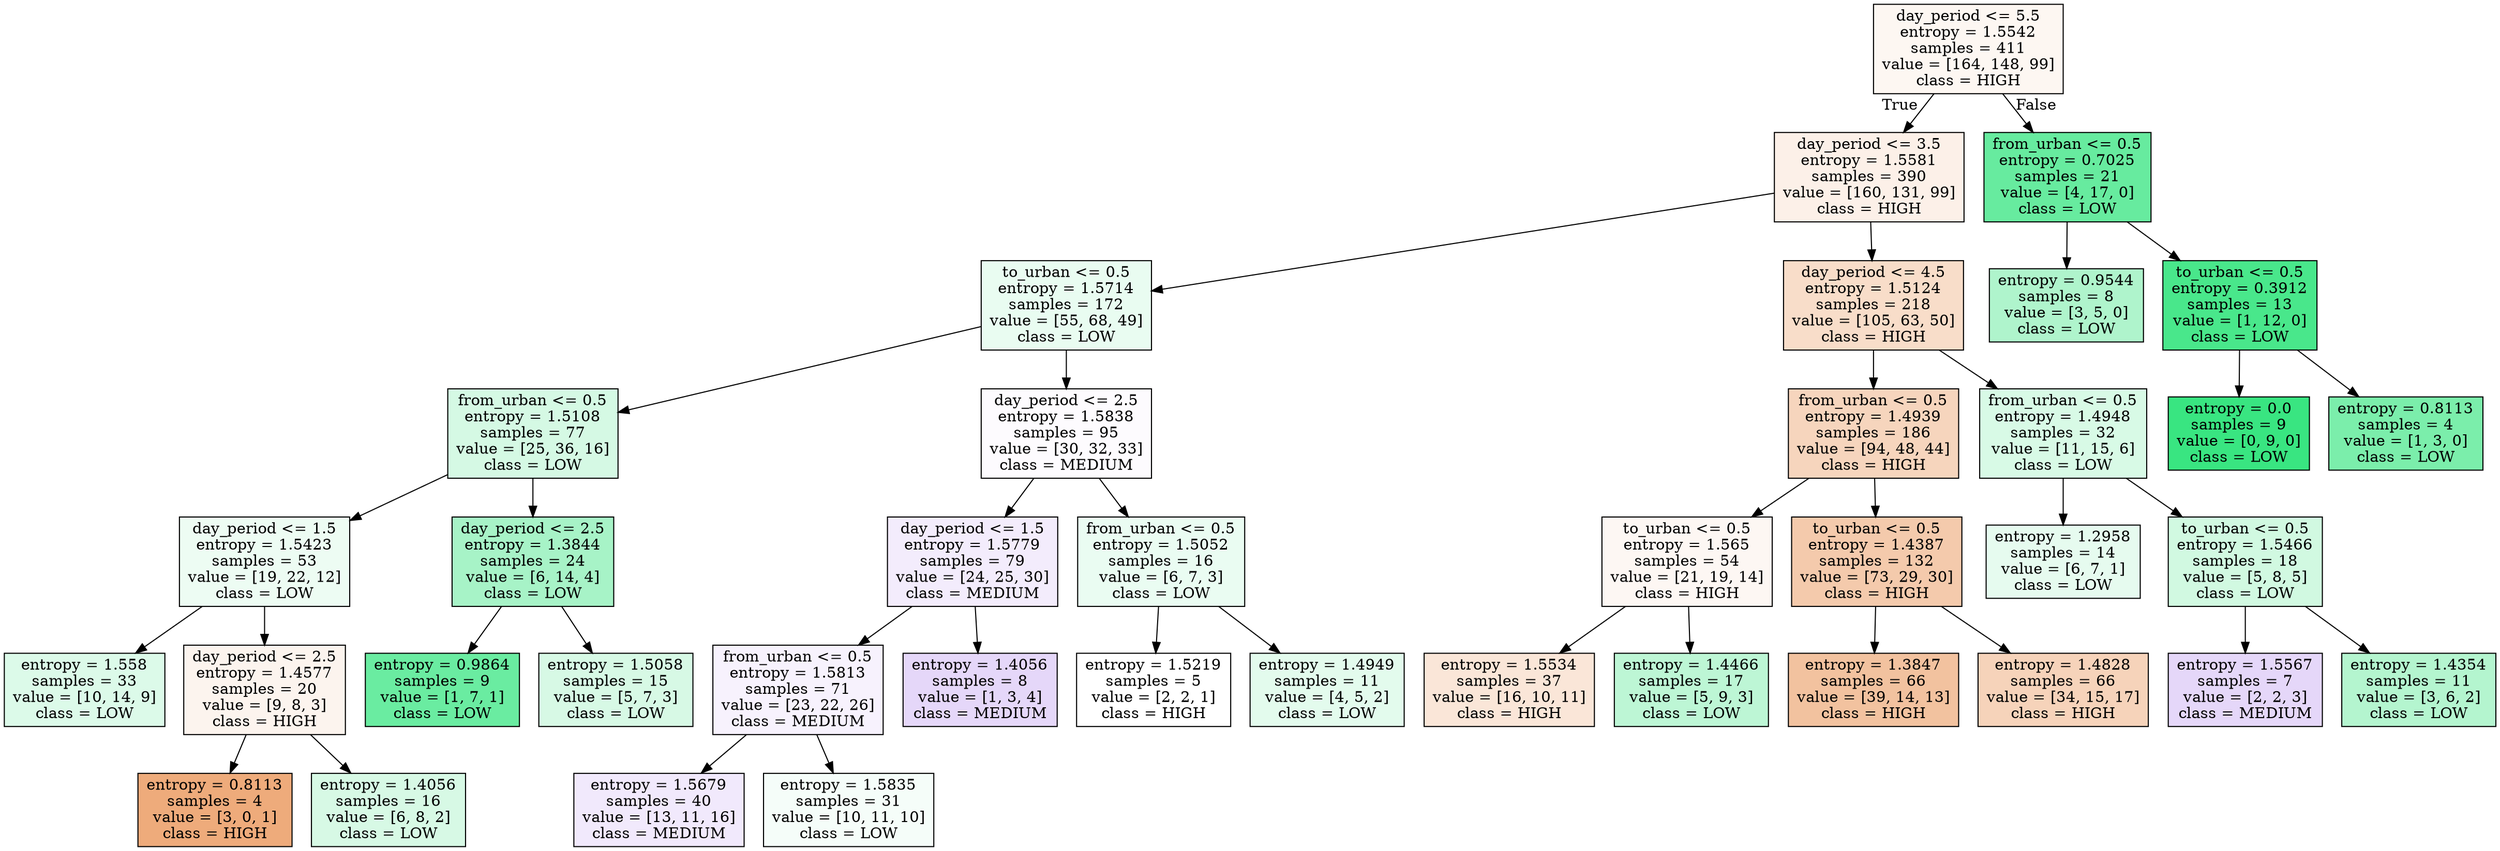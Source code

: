 digraph Tree {
node [shape=box, style="filled", color="black"] ;
0 [label="day_period <= 5.5\nentropy = 1.5542\nsamples = 411\nvalue = [164, 148, 99]\nclass = HIGH", fillcolor="#e5813910"] ;
1 [label="day_period <= 3.5\nentropy = 1.5581\nsamples = 390\nvalue = [160, 131, 99]\nclass = HIGH", fillcolor="#e581391d"] ;
0 -> 1 [labeldistance=2.5, labelangle=45, headlabel="True"] ;
2 [label="to_urban <= 0.5\nentropy = 1.5714\nsamples = 172\nvalue = [55, 68, 49]\nclass = LOW", fillcolor="#39e5811c"] ;
1 -> 2 ;
3 [label="from_urban <= 0.5\nentropy = 1.5108\nsamples = 77\nvalue = [25, 36, 16]\nclass = LOW", fillcolor="#39e58136"] ;
2 -> 3 ;
4 [label="day_period <= 1.5\nentropy = 1.5423\nsamples = 53\nvalue = [19, 22, 12]\nclass = LOW", fillcolor="#39e58117"] ;
3 -> 4 ;
5 [label="entropy = 1.558\nsamples = 33\nvalue = [10, 14, 9]\nclass = LOW", fillcolor="#39e5812c"] ;
4 -> 5 ;
6 [label="day_period <= 2.5\nentropy = 1.4577\nsamples = 20\nvalue = [9, 8, 3]\nclass = HIGH", fillcolor="#e5813915"] ;
4 -> 6 ;
7 [label="entropy = 0.8113\nsamples = 4\nvalue = [3, 0, 1]\nclass = HIGH", fillcolor="#e58139aa"] ;
6 -> 7 ;
8 [label="entropy = 1.4056\nsamples = 16\nvalue = [6, 8, 2]\nclass = LOW", fillcolor="#39e58133"] ;
6 -> 8 ;
9 [label="day_period <= 2.5\nentropy = 1.3844\nsamples = 24\nvalue = [6, 14, 4]\nclass = LOW", fillcolor="#39e58171"] ;
3 -> 9 ;
10 [label="entropy = 0.9864\nsamples = 9\nvalue = [1, 7, 1]\nclass = LOW", fillcolor="#39e581bf"] ;
9 -> 10 ;
11 [label="entropy = 1.5058\nsamples = 15\nvalue = [5, 7, 3]\nclass = LOW", fillcolor="#39e58133"] ;
9 -> 11 ;
12 [label="day_period <= 2.5\nentropy = 1.5838\nsamples = 95\nvalue = [30, 32, 33]\nclass = MEDIUM", fillcolor="#8139e504"] ;
2 -> 12 ;
13 [label="day_period <= 1.5\nentropy = 1.5779\nsamples = 79\nvalue = [24, 25, 30]\nclass = MEDIUM", fillcolor="#8139e518"] ;
12 -> 13 ;
14 [label="from_urban <= 0.5\nentropy = 1.5813\nsamples = 71\nvalue = [23, 22, 26]\nclass = MEDIUM", fillcolor="#8139e510"] ;
13 -> 14 ;
15 [label="entropy = 1.5679\nsamples = 40\nvalue = [13, 11, 16]\nclass = MEDIUM", fillcolor="#8139e51c"] ;
14 -> 15 ;
16 [label="entropy = 1.5835\nsamples = 31\nvalue = [10, 11, 10]\nclass = LOW", fillcolor="#39e5810c"] ;
14 -> 16 ;
17 [label="entropy = 1.4056\nsamples = 8\nvalue = [1, 3, 4]\nclass = MEDIUM", fillcolor="#8139e533"] ;
13 -> 17 ;
18 [label="from_urban <= 0.5\nentropy = 1.5052\nsamples = 16\nvalue = [6, 7, 3]\nclass = LOW", fillcolor="#39e5811a"] ;
12 -> 18 ;
19 [label="entropy = 1.5219\nsamples = 5\nvalue = [2, 2, 1]\nclass = HIGH", fillcolor="#e5813900"] ;
18 -> 19 ;
20 [label="entropy = 1.4949\nsamples = 11\nvalue = [4, 5, 2]\nclass = LOW", fillcolor="#39e58124"] ;
18 -> 20 ;
21 [label="day_period <= 4.5\nentropy = 1.5124\nsamples = 218\nvalue = [105, 63, 50]\nclass = HIGH", fillcolor="#e5813945"] ;
1 -> 21 ;
22 [label="from_urban <= 0.5\nentropy = 1.4939\nsamples = 186\nvalue = [94, 48, 44]\nclass = HIGH", fillcolor="#e5813955"] ;
21 -> 22 ;
23 [label="to_urban <= 0.5\nentropy = 1.565\nsamples = 54\nvalue = [21, 19, 14]\nclass = HIGH", fillcolor="#e581390f"] ;
22 -> 23 ;
24 [label="entropy = 1.5534\nsamples = 37\nvalue = [16, 10, 11]\nclass = HIGH", fillcolor="#e5813931"] ;
23 -> 24 ;
25 [label="entropy = 1.4466\nsamples = 17\nvalue = [5, 9, 3]\nclass = LOW", fillcolor="#39e58155"] ;
23 -> 25 ;
26 [label="to_urban <= 0.5\nentropy = 1.4387\nsamples = 132\nvalue = [73, 29, 30]\nclass = HIGH", fillcolor="#e581396b"] ;
22 -> 26 ;
27 [label="entropy = 1.3847\nsamples = 66\nvalue = [39, 14, 13]\nclass = HIGH", fillcolor="#e581397b"] ;
26 -> 27 ;
28 [label="entropy = 1.4828\nsamples = 66\nvalue = [34, 15, 17]\nclass = HIGH", fillcolor="#e5813958"] ;
26 -> 28 ;
29 [label="from_urban <= 0.5\nentropy = 1.4948\nsamples = 32\nvalue = [11, 15, 6]\nclass = LOW", fillcolor="#39e58131"] ;
21 -> 29 ;
30 [label="entropy = 1.2958\nsamples = 14\nvalue = [6, 7, 1]\nclass = LOW", fillcolor="#39e58120"] ;
29 -> 30 ;
31 [label="to_urban <= 0.5\nentropy = 1.5466\nsamples = 18\nvalue = [5, 8, 5]\nclass = LOW", fillcolor="#39e5813b"] ;
29 -> 31 ;
32 [label="entropy = 1.5567\nsamples = 7\nvalue = [2, 2, 3]\nclass = MEDIUM", fillcolor="#8139e533"] ;
31 -> 32 ;
33 [label="entropy = 1.4354\nsamples = 11\nvalue = [3, 6, 2]\nclass = LOW", fillcolor="#39e58160"] ;
31 -> 33 ;
34 [label="from_urban <= 0.5\nentropy = 0.7025\nsamples = 21\nvalue = [4, 17, 0]\nclass = LOW", fillcolor="#39e581c3"] ;
0 -> 34 [labeldistance=2.5, labelangle=-45, headlabel="False"] ;
35 [label="entropy = 0.9544\nsamples = 8\nvalue = [3, 5, 0]\nclass = LOW", fillcolor="#39e58166"] ;
34 -> 35 ;
36 [label="to_urban <= 0.5\nentropy = 0.3912\nsamples = 13\nvalue = [1, 12, 0]\nclass = LOW", fillcolor="#39e581ea"] ;
34 -> 36 ;
37 [label="entropy = 0.0\nsamples = 9\nvalue = [0, 9, 0]\nclass = LOW", fillcolor="#39e581ff"] ;
36 -> 37 ;
38 [label="entropy = 0.8113\nsamples = 4\nvalue = [1, 3, 0]\nclass = LOW", fillcolor="#39e581aa"] ;
36 -> 38 ;
}